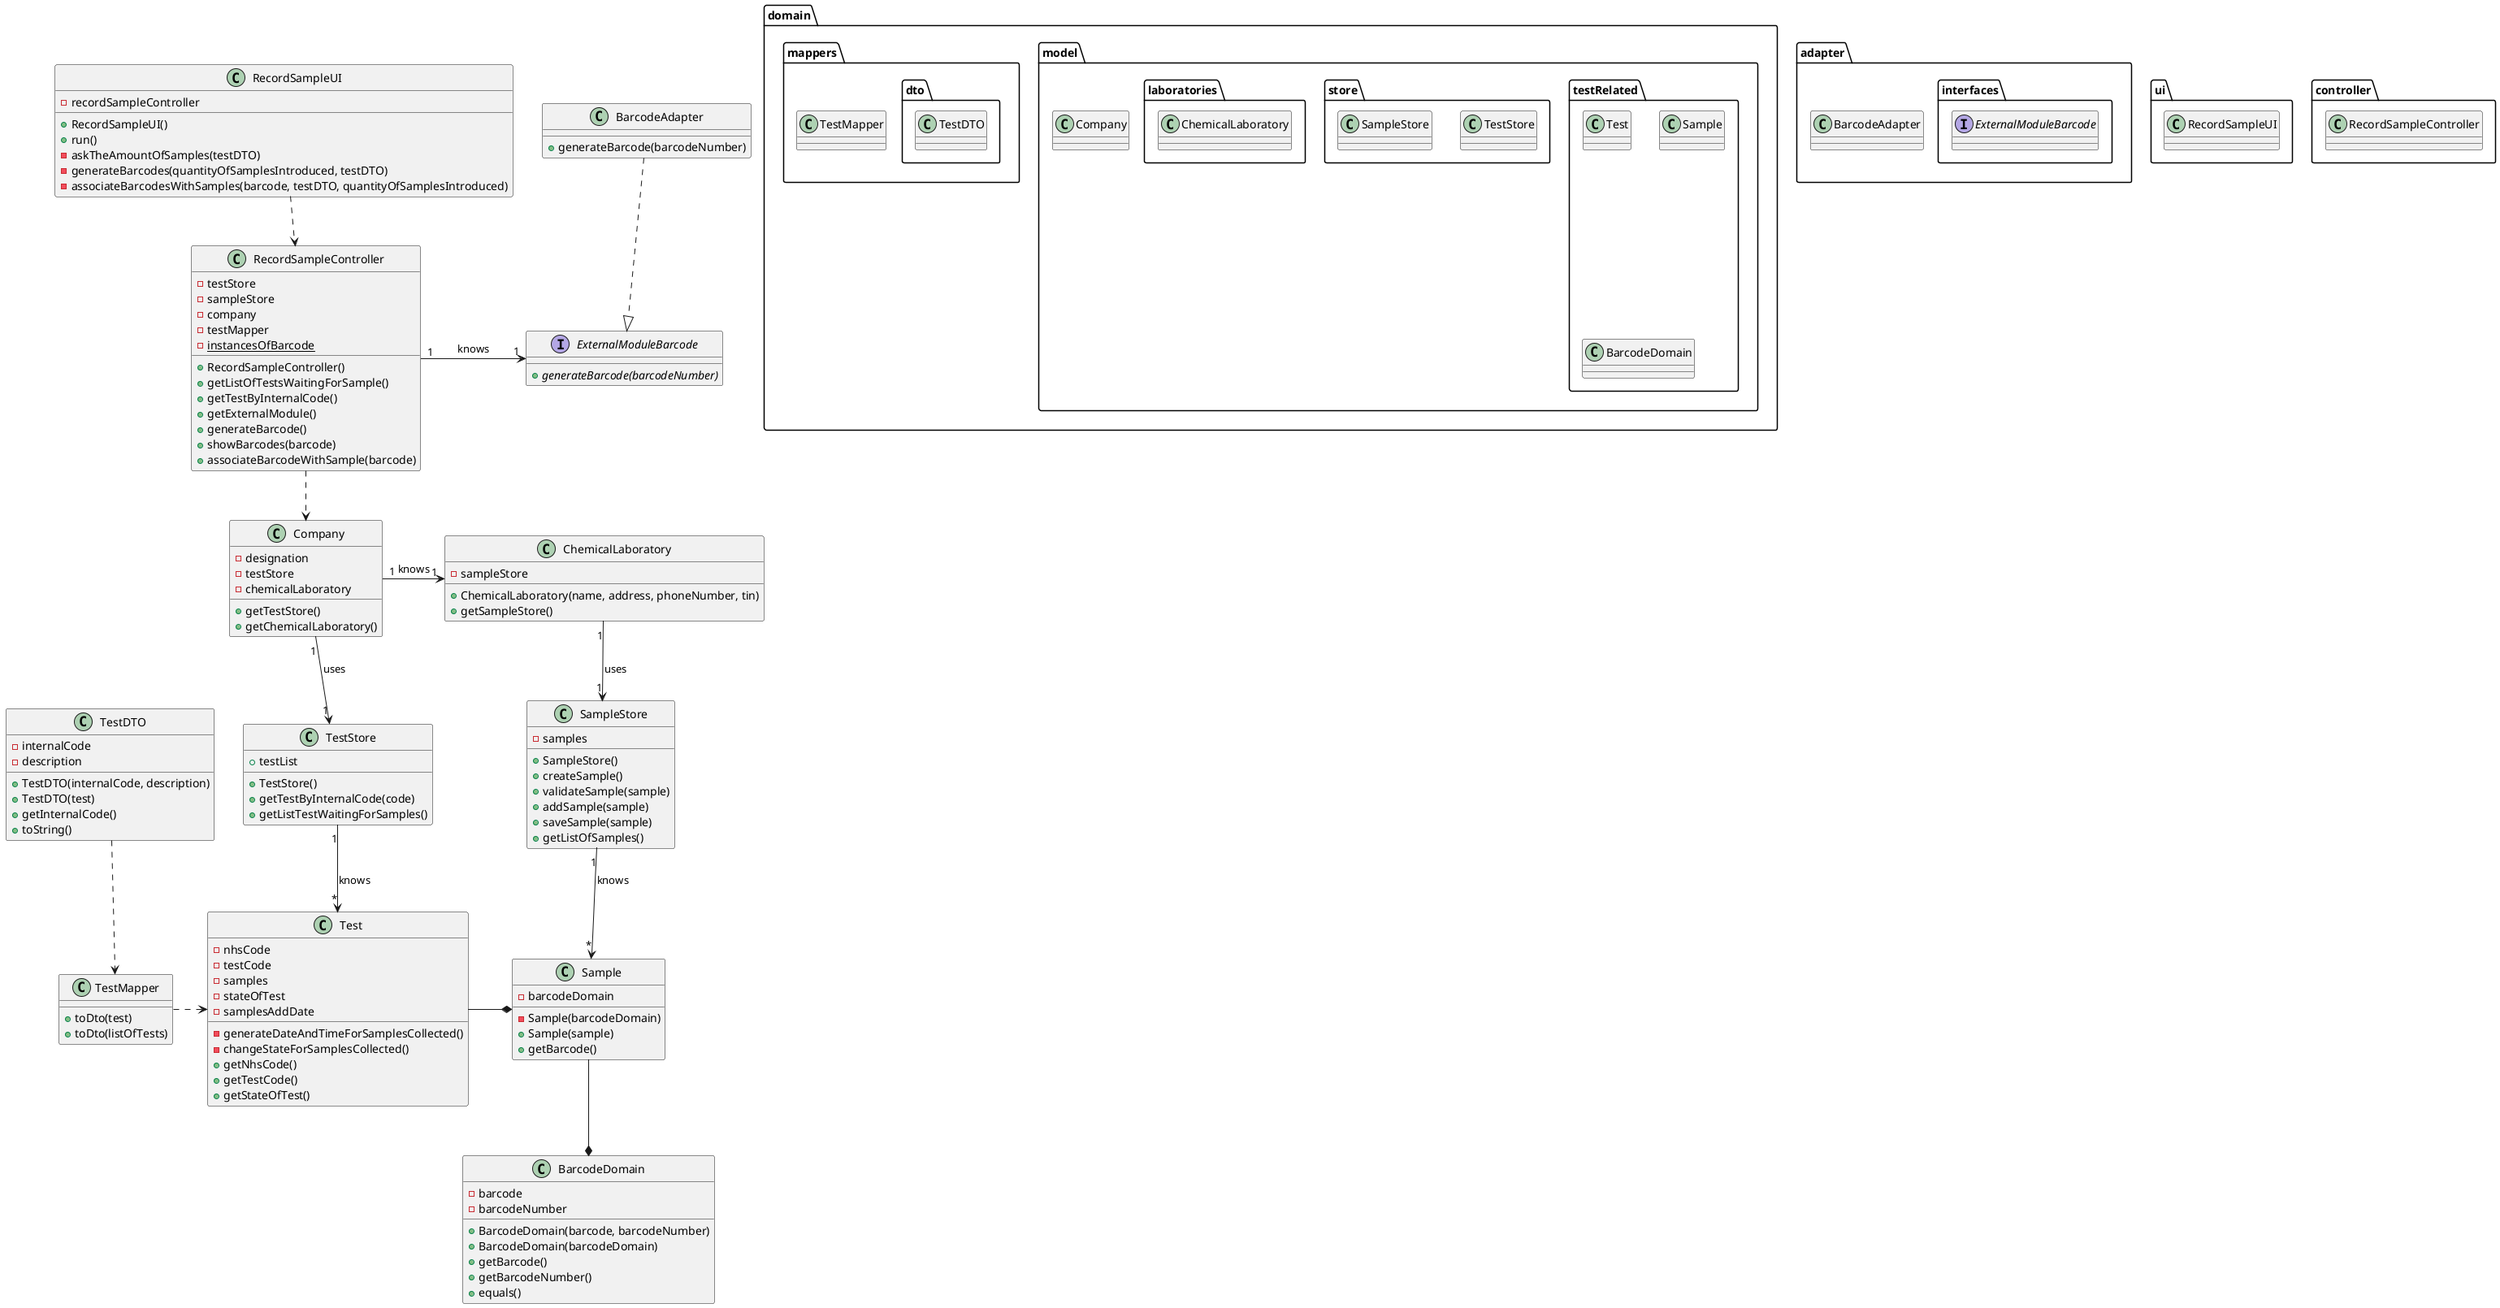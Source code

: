 @startuml
'https://plantuml.com/class-diagram

package adapter{
class BarcodeAdapter
package interfaces{
interface ExternalModuleBarcode
}
}
package ui{
class RecordSampleUI
}
package controller{
class RecordSampleController
}
package domain{

package model{
package testRelated {
class Test
class Sample
class BarcodeDomain
}
package store{
class TestStore
class SampleStore
}
package laboratories {
class ChemicalLaboratory
}
class Company

}

package mappers{
class TestMapper

package dto{
class TestDTO

}



}
}

class Test{
-nhsCode
-testCode
-samples
-stateOfTest
-samplesAddDate
-generateDateAndTimeForSamplesCollected()
-changeStateForSamplesCollected()
+getNhsCode()
+getTestCode()
+getStateOfTest()


}

class Company{
-designation
-testStore
-chemicalLaboratory
+getTestStore()
+getChemicalLaboratory()
}

class RecordSampleController{
-testStore
-sampleStore
-company
-testMapper
-{static} instancesOfBarcode
+RecordSampleController()
+getListOfTestsWaitingForSample()
+getTestByInternalCode()
+getExternalModule()
+generateBarcode()
+showBarcodes(barcode)
+associateBarcodeWithSample(barcode)


}

class TestStore{
+testList
+TestStore()
+getTestByInternalCode(code)
+getListTestWaitingForSamples()
}

class SampleStore{
-samples
+SampleStore()
+createSample()
+validateSample(sample)
+addSample(sample)
+saveSample(sample)
+getListOfSamples()
}



class TestMapper {
+toDto(test)
+toDto(listOfTests)
}

class TestDTO {
-internalCode
-description
+TestDTO(internalCode, description)
+TestDTO(test)
+getInternalCode()
+toString()
}

class Sample {
-barcodeDomain
-Sample(barcodeDomain)
+Sample(sample)
+getBarcode()

}
class BarcodeDomain {
-barcode
-barcodeNumber
+BarcodeDomain(barcode, barcodeNumber)
+BarcodeDomain(barcodeDomain)
+getBarcode()
+getBarcodeNumber()
+equals()
}

class ChemicalLaboratory {
-sampleStore
+ChemicalLaboratory(name, address, phoneNumber, tin)
+getSampleStore()
}
class RecordSampleUI {
-recordSampleController
+RecordSampleUI()
+run()
-askTheAmountOfSamples(testDTO)
-generateBarcodes(quantityOfSamplesIntroduced, testDTO)
-associateBarcodesWithSamples(barcode, testDTO, quantityOfSamplesIntroduced)


}
interface ExternalModuleBarcode {
+{abstract} generateBarcode(barcodeNumber)
}
class BarcodeAdapter {
+ generateBarcode(barcodeNumber)
}

RecordSampleUI..>RecordSampleController
RecordSampleController..>Company
Company"1"->"1"ChemicalLaboratory : knows
ChemicalLaboratory"1"-->"1"SampleStore : uses
Company"1"-->"1"TestStore : uses
SampleStore "1" --> "*"Sample : knows
TestStore "1"-->"*"Test : knows
Test -* Sample
Sample --* BarcodeDomain
TestDTO..>TestMapper
TestMapper.>Test
BarcodeAdapter..|>ExternalModuleBarcode
RecordSampleController"1"->"1"ExternalModuleBarcode : knows



@enduml